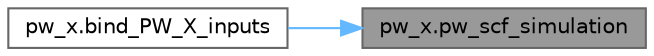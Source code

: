 digraph "pw_x.pw_scf_simulation"
{
 // LATEX_PDF_SIZE
  bgcolor="transparent";
  edge [fontname=Helvetica,fontsize=10,labelfontname=Helvetica,labelfontsize=10];
  node [fontname=Helvetica,fontsize=10,shape=box,height=0.2,width=0.4];
  rankdir="RL";
  Node1 [label="pw_x.pw_scf_simulation",height=0.2,width=0.4,color="gray40", fillcolor="grey60", style="filled", fontcolor="black",tooltip=" "];
  Node1 -> Node2 [dir="back",color="steelblue1",style="solid"];
  Node2 [label="pw_x.bind_PW_X_inputs",height=0.2,width=0.4,color="grey40", fillcolor="white", style="filled",URL="$d8/dbc/namespacepw__x.html#a16099c23ec3eb8d319a775c3f936dc2e",tooltip=" "];
}
